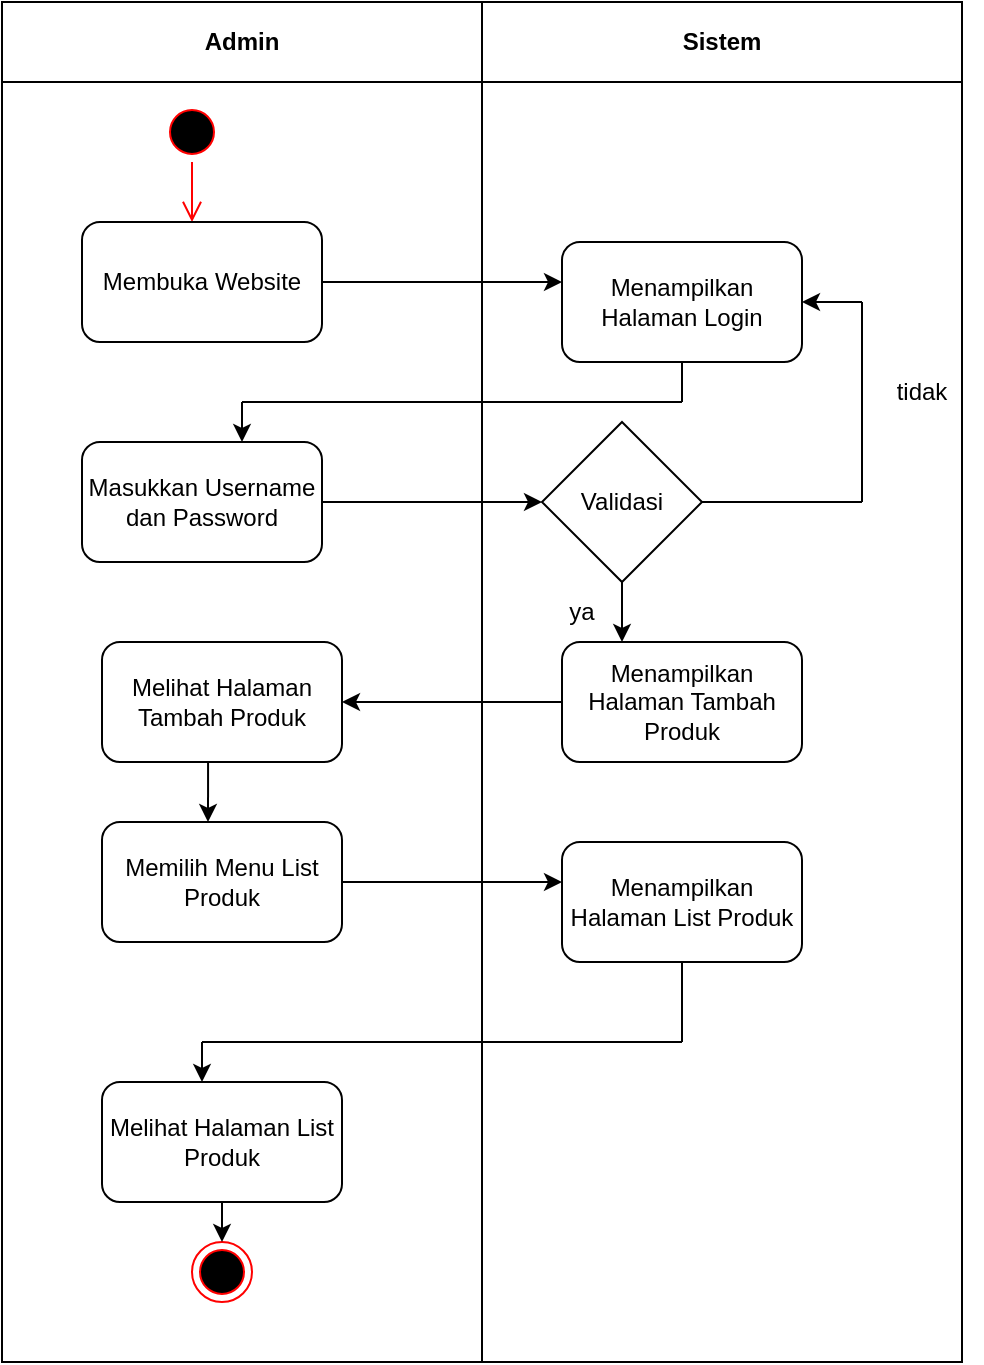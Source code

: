 <mxfile version="27.1.6">
  <diagram name="Page-1" id="hn7rGJjCdzYfXZ9ZLsk9">
    <mxGraphModel dx="1426" dy="789" grid="1" gridSize="10" guides="1" tooltips="1" connect="1" arrows="1" fold="1" page="1" pageScale="1" pageWidth="850" pageHeight="1100" math="0" shadow="0">
      <root>
        <mxCell id="0" />
        <mxCell id="1" parent="0" />
        <mxCell id="IdkEX-wO0B-35H_ZXFYB-1" value="Admin" style="swimlane;whiteSpace=wrap;html=1;startSize=40;" vertex="1" parent="1">
          <mxGeometry x="120" y="80" width="240" height="680" as="geometry" />
        </mxCell>
        <mxCell id="IdkEX-wO0B-35H_ZXFYB-3" value="" style="ellipse;html=1;shape=startState;fillColor=#000000;strokeColor=#ff0000;" vertex="1" parent="IdkEX-wO0B-35H_ZXFYB-1">
          <mxGeometry x="80" y="50" width="30" height="30" as="geometry" />
        </mxCell>
        <mxCell id="IdkEX-wO0B-35H_ZXFYB-4" value="" style="edgeStyle=orthogonalEdgeStyle;html=1;verticalAlign=bottom;endArrow=open;endSize=8;strokeColor=#ff0000;rounded=0;" edge="1" source="IdkEX-wO0B-35H_ZXFYB-3" parent="IdkEX-wO0B-35H_ZXFYB-1">
          <mxGeometry relative="1" as="geometry">
            <mxPoint x="95" y="110" as="targetPoint" />
          </mxGeometry>
        </mxCell>
        <mxCell id="IdkEX-wO0B-35H_ZXFYB-5" value="Membuka Website" style="rounded=1;whiteSpace=wrap;html=1;" vertex="1" parent="IdkEX-wO0B-35H_ZXFYB-1">
          <mxGeometry x="40" y="110" width="120" height="60" as="geometry" />
        </mxCell>
        <mxCell id="IdkEX-wO0B-35H_ZXFYB-19" value="Masukkan Username dan Password" style="rounded=1;whiteSpace=wrap;html=1;" vertex="1" parent="IdkEX-wO0B-35H_ZXFYB-1">
          <mxGeometry x="40" y="220" width="120" height="60" as="geometry" />
        </mxCell>
        <mxCell id="IdkEX-wO0B-35H_ZXFYB-36" value="Melihat Halaman Tambah Produk" style="rounded=1;whiteSpace=wrap;html=1;" vertex="1" parent="IdkEX-wO0B-35H_ZXFYB-1">
          <mxGeometry x="50" y="320" width="120" height="60" as="geometry" />
        </mxCell>
        <mxCell id="IdkEX-wO0B-35H_ZXFYB-37" value="" style="endArrow=classic;html=1;rounded=0;exitX=0.442;exitY=1;exitDx=0;exitDy=0;exitPerimeter=0;" edge="1" parent="IdkEX-wO0B-35H_ZXFYB-1" source="IdkEX-wO0B-35H_ZXFYB-36">
          <mxGeometry width="50" height="50" relative="1" as="geometry">
            <mxPoint x="280" y="550" as="sourcePoint" />
            <mxPoint x="103" y="410" as="targetPoint" />
          </mxGeometry>
        </mxCell>
        <mxCell id="IdkEX-wO0B-35H_ZXFYB-86" value="Memilih Menu List Produk" style="rounded=1;whiteSpace=wrap;html=1;" vertex="1" parent="IdkEX-wO0B-35H_ZXFYB-1">
          <mxGeometry x="50" y="410" width="120" height="60" as="geometry" />
        </mxCell>
        <mxCell id="IdkEX-wO0B-35H_ZXFYB-94" value="Melihat Halaman List Produk" style="rounded=1;whiteSpace=wrap;html=1;" vertex="1" parent="IdkEX-wO0B-35H_ZXFYB-1">
          <mxGeometry x="50" y="540" width="120" height="60" as="geometry" />
        </mxCell>
        <mxCell id="IdkEX-wO0B-35H_ZXFYB-96" value="" style="ellipse;html=1;shape=endState;fillColor=#000000;strokeColor=#ff0000;" vertex="1" parent="IdkEX-wO0B-35H_ZXFYB-1">
          <mxGeometry x="95" y="620" width="30" height="30" as="geometry" />
        </mxCell>
        <mxCell id="IdkEX-wO0B-35H_ZXFYB-2" value="Sistem" style="swimlane;whiteSpace=wrap;html=1;startSize=40;" vertex="1" parent="1">
          <mxGeometry x="360" y="80" width="240" height="680" as="geometry" />
        </mxCell>
        <mxCell id="IdkEX-wO0B-35H_ZXFYB-14" value="Menampilkan Halaman Login" style="rounded=1;whiteSpace=wrap;html=1;" vertex="1" parent="IdkEX-wO0B-35H_ZXFYB-2">
          <mxGeometry x="40" y="120" width="120" height="60" as="geometry" />
        </mxCell>
        <mxCell id="IdkEX-wO0B-35H_ZXFYB-22" value="Validasi" style="rhombus;whiteSpace=wrap;html=1;" vertex="1" parent="IdkEX-wO0B-35H_ZXFYB-2">
          <mxGeometry x="30" y="210" width="80" height="80" as="geometry" />
        </mxCell>
        <mxCell id="IdkEX-wO0B-35H_ZXFYB-33" value="ya" style="text;html=1;align=center;verticalAlign=middle;whiteSpace=wrap;rounded=0;" vertex="1" parent="IdkEX-wO0B-35H_ZXFYB-2">
          <mxGeometry x="20" y="290" width="60" height="30" as="geometry" />
        </mxCell>
        <mxCell id="IdkEX-wO0B-35H_ZXFYB-34" value="Menampilkan Halaman Tambah Produk" style="rounded=1;whiteSpace=wrap;html=1;" vertex="1" parent="IdkEX-wO0B-35H_ZXFYB-2">
          <mxGeometry x="40" y="320" width="120" height="60" as="geometry" />
        </mxCell>
        <mxCell id="IdkEX-wO0B-35H_ZXFYB-17" value="" style="endArrow=none;html=1;rounded=0;" edge="1" parent="IdkEX-wO0B-35H_ZXFYB-2">
          <mxGeometry width="50" height="50" relative="1" as="geometry">
            <mxPoint x="-120" y="200" as="sourcePoint" />
            <mxPoint x="100" y="200" as="targetPoint" />
          </mxGeometry>
        </mxCell>
        <mxCell id="IdkEX-wO0B-35H_ZXFYB-31" value="tidak" style="text;html=1;align=center;verticalAlign=middle;whiteSpace=wrap;rounded=0;" vertex="1" parent="IdkEX-wO0B-35H_ZXFYB-2">
          <mxGeometry x="190" y="180" width="60" height="30" as="geometry" />
        </mxCell>
        <mxCell id="IdkEX-wO0B-35H_ZXFYB-83" value="" style="endArrow=none;html=1;rounded=0;" edge="1" parent="IdkEX-wO0B-35H_ZXFYB-2">
          <mxGeometry width="50" height="50" relative="1" as="geometry">
            <mxPoint x="110" y="250" as="sourcePoint" />
            <mxPoint x="190" y="250" as="targetPoint" />
          </mxGeometry>
        </mxCell>
        <mxCell id="IdkEX-wO0B-35H_ZXFYB-89" value="Menampilkan Halaman List Produk" style="rounded=1;whiteSpace=wrap;html=1;" vertex="1" parent="IdkEX-wO0B-35H_ZXFYB-2">
          <mxGeometry x="40" y="420" width="120" height="60" as="geometry" />
        </mxCell>
        <mxCell id="IdkEX-wO0B-35H_ZXFYB-6" value="" style="endArrow=classic;html=1;rounded=0;exitX=1;exitY=0.5;exitDx=0;exitDy=0;" edge="1" parent="1" source="IdkEX-wO0B-35H_ZXFYB-5">
          <mxGeometry width="50" height="50" relative="1" as="geometry">
            <mxPoint x="400" y="430" as="sourcePoint" />
            <mxPoint x="400" y="220" as="targetPoint" />
          </mxGeometry>
        </mxCell>
        <mxCell id="IdkEX-wO0B-35H_ZXFYB-21" value="" style="endArrow=classic;html=1;rounded=0;exitX=1;exitY=0.5;exitDx=0;exitDy=0;" edge="1" parent="1" source="IdkEX-wO0B-35H_ZXFYB-19">
          <mxGeometry width="50" height="50" relative="1" as="geometry">
            <mxPoint x="400" y="430" as="sourcePoint" />
            <mxPoint x="390" y="330" as="targetPoint" />
          </mxGeometry>
        </mxCell>
        <mxCell id="IdkEX-wO0B-35H_ZXFYB-32" value="" style="endArrow=classic;html=1;rounded=0;exitX=0.5;exitY=1;exitDx=0;exitDy=0;" edge="1" parent="1" source="IdkEX-wO0B-35H_ZXFYB-22">
          <mxGeometry width="50" height="50" relative="1" as="geometry">
            <mxPoint x="400" y="430" as="sourcePoint" />
            <mxPoint x="430" y="400" as="targetPoint" />
          </mxGeometry>
        </mxCell>
        <mxCell id="IdkEX-wO0B-35H_ZXFYB-35" value="" style="endArrow=classic;html=1;rounded=0;exitX=0;exitY=0.5;exitDx=0;exitDy=0;entryX=1;entryY=0.5;entryDx=0;entryDy=0;" edge="1" parent="1" source="IdkEX-wO0B-35H_ZXFYB-34" target="IdkEX-wO0B-35H_ZXFYB-36">
          <mxGeometry width="50" height="50" relative="1" as="geometry">
            <mxPoint x="390" y="640" as="sourcePoint" />
            <mxPoint x="290" y="630" as="targetPoint" />
          </mxGeometry>
        </mxCell>
        <mxCell id="IdkEX-wO0B-35H_ZXFYB-71" value="" style="endArrow=none;html=1;rounded=0;entryX=0.5;entryY=1;entryDx=0;entryDy=0;" edge="1" parent="1" target="IdkEX-wO0B-35H_ZXFYB-14">
          <mxGeometry width="50" height="50" relative="1" as="geometry">
            <mxPoint x="460" y="280" as="sourcePoint" />
            <mxPoint x="450" y="270" as="targetPoint" />
          </mxGeometry>
        </mxCell>
        <mxCell id="IdkEX-wO0B-35H_ZXFYB-76" value="" style="endArrow=classic;html=1;rounded=0;" edge="1" parent="1">
          <mxGeometry width="50" height="50" relative="1" as="geometry">
            <mxPoint x="240" y="280" as="sourcePoint" />
            <mxPoint x="240" y="300" as="targetPoint" />
          </mxGeometry>
        </mxCell>
        <mxCell id="IdkEX-wO0B-35H_ZXFYB-84" value="" style="endArrow=none;html=1;rounded=0;" edge="1" parent="1">
          <mxGeometry width="50" height="50" relative="1" as="geometry">
            <mxPoint x="550" y="230" as="sourcePoint" />
            <mxPoint x="550" y="330" as="targetPoint" />
          </mxGeometry>
        </mxCell>
        <mxCell id="IdkEX-wO0B-35H_ZXFYB-85" value="" style="endArrow=classic;html=1;rounded=0;entryX=1;entryY=0.5;entryDx=0;entryDy=0;" edge="1" parent="1" target="IdkEX-wO0B-35H_ZXFYB-14">
          <mxGeometry width="50" height="50" relative="1" as="geometry">
            <mxPoint x="550" y="230" as="sourcePoint" />
            <mxPoint x="460" y="410" as="targetPoint" />
          </mxGeometry>
        </mxCell>
        <mxCell id="IdkEX-wO0B-35H_ZXFYB-87" value="" style="endArrow=classic;html=1;rounded=0;exitX=1;exitY=0.5;exitDx=0;exitDy=0;" edge="1" parent="1" source="IdkEX-wO0B-35H_ZXFYB-86">
          <mxGeometry width="50" height="50" relative="1" as="geometry">
            <mxPoint x="410" y="460" as="sourcePoint" />
            <mxPoint x="400" y="520" as="targetPoint" />
          </mxGeometry>
        </mxCell>
        <mxCell id="IdkEX-wO0B-35H_ZXFYB-90" value="" style="endArrow=none;html=1;rounded=0;exitX=0.5;exitY=1;exitDx=0;exitDy=0;" edge="1" parent="1" source="IdkEX-wO0B-35H_ZXFYB-89">
          <mxGeometry width="50" height="50" relative="1" as="geometry">
            <mxPoint x="410" y="460" as="sourcePoint" />
            <mxPoint x="460" y="600" as="targetPoint" />
          </mxGeometry>
        </mxCell>
        <mxCell id="IdkEX-wO0B-35H_ZXFYB-92" value="" style="endArrow=none;html=1;rounded=0;" edge="1" parent="1">
          <mxGeometry width="50" height="50" relative="1" as="geometry">
            <mxPoint x="460" y="600" as="sourcePoint" />
            <mxPoint x="220" y="600" as="targetPoint" />
          </mxGeometry>
        </mxCell>
        <mxCell id="IdkEX-wO0B-35H_ZXFYB-93" value="" style="endArrow=classic;html=1;rounded=0;" edge="1" parent="1">
          <mxGeometry width="50" height="50" relative="1" as="geometry">
            <mxPoint x="220" y="600" as="sourcePoint" />
            <mxPoint x="220" y="620" as="targetPoint" />
          </mxGeometry>
        </mxCell>
        <mxCell id="IdkEX-wO0B-35H_ZXFYB-95" value="" style="endArrow=classic;html=1;rounded=0;exitX=0.5;exitY=1;exitDx=0;exitDy=0;" edge="1" parent="1" source="IdkEX-wO0B-35H_ZXFYB-94">
          <mxGeometry width="50" height="50" relative="1" as="geometry">
            <mxPoint x="410" y="460" as="sourcePoint" />
            <mxPoint x="230" y="700" as="targetPoint" />
          </mxGeometry>
        </mxCell>
      </root>
    </mxGraphModel>
  </diagram>
</mxfile>
